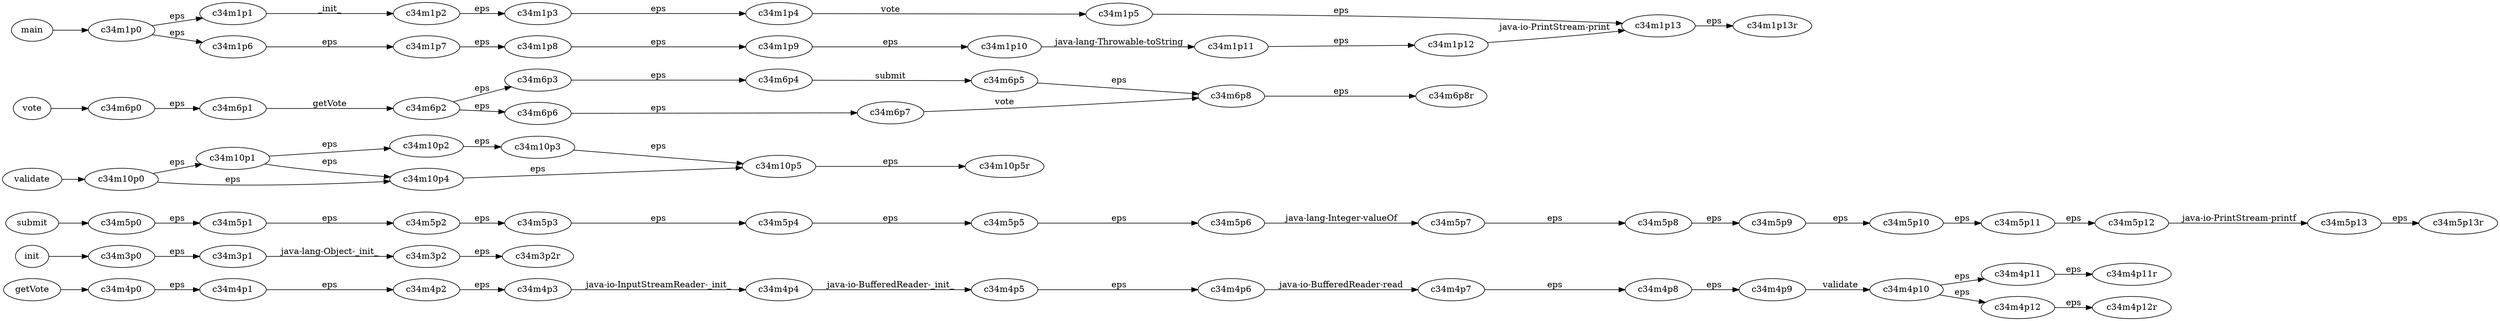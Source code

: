 digraph finite_state_machine {
	rankdir=LR;
	getVote ->  c34m4p0;
	c34m4p0 -> c34m4p1 [ label = "eps"];
	c34m4p1 -> c34m4p2 [ label = "eps"];
	c34m4p2 -> c34m4p3 [ label = "eps"];
	c34m4p3 -> c34m4p4 [ label = "java-io-InputStreamReader-_init_"];
	c34m4p4 -> c34m4p5 [ label = "java-io-BufferedReader-_init_"];
	c34m4p5 -> c34m4p6 [ label = "eps"];
	c34m4p6 -> c34m4p7 [ label = "java-io-BufferedReader-read"];
	c34m4p7 -> c34m4p8 [ label = "eps"];
	c34m4p8 -> c34m4p9 [ label = "eps"];
	c34m4p9 -> c34m4p10 [ label = "validate"];
	c34m4p10 -> c34m4p11 [ label = "eps"];
	c34m4p10 -> c34m4p12 [ label = "eps"];
	c34m4p11 -> c34m4p11r [ label = "eps"];
	c34m4p12 -> c34m4p12r [ label = "eps"];
	init ->  c34m3p0;
	c34m3p0 -> c34m3p1 [ label = "eps"];
	c34m3p1 -> c34m3p2 [ label = "java-lang-Object-_init_"];
	c34m3p2 -> c34m3p2r [ label = "eps"];
	submit ->  c34m5p0;
	c34m5p0 -> c34m5p1 [ label = "eps"];
	c34m5p1 -> c34m5p2 [ label = "eps"];
	c34m5p2 -> c34m5p3 [ label = "eps"];
	c34m5p3 -> c34m5p4 [ label = "eps"];
	c34m5p4 -> c34m5p5 [ label = "eps"];
	c34m5p5 -> c34m5p6 [ label = "eps"];
	c34m5p6 -> c34m5p7 [ label = "java-lang-Integer-valueOf"];
	c34m5p7 -> c34m5p8 [ label = "eps"];
	c34m5p8 -> c34m5p9 [ label = "eps"];
	c34m5p9 -> c34m5p10 [ label = "eps"];
	c34m5p10 -> c34m5p11 [ label = "eps"];
	c34m5p11 -> c34m5p12 [ label = "eps"];
	c34m5p12 -> c34m5p13 [ label = "java-io-PrintStream-printf"];
	c34m5p13 -> c34m5p13r [ label = "eps"];
	validate ->  c34m10p0;
	c34m10p0 -> c34m10p1 [ label = "eps"];
	c34m10p0 -> c34m10p4 [ label = "eps"];
	c34m10p1 -> c34m10p2 [ label = "eps"];
	c34m10p1 -> c34m10p4 [ label = "eps"];
	c34m10p2 -> c34m10p3 [ label = "eps"];
	c34m10p3 -> c34m10p5 [ label = "eps"];
	c34m10p4 -> c34m10p5 [ label = "eps"];
	c34m10p5 -> c34m10p5r [ label = "eps"];
	vote ->  c34m6p0;
	c34m6p0 -> c34m6p1 [ label = "eps"];
	c34m6p1 -> c34m6p2 [ label = "getVote"];
	c34m6p2 -> c34m6p3 [ label = "eps"];
	c34m6p2 -> c34m6p6 [ label = "eps"];
	c34m6p3 -> c34m6p4 [ label = "eps"];
	c34m6p4 -> c34m6p5 [ label = "submit"];
	c34m6p5 -> c34m6p8 [ label = "eps"];
	c34m6p6 -> c34m6p7 [ label = "eps"];
	c34m6p7 -> c34m6p8 [ label = "vote"];
	c34m6p8 -> c34m6p8r [ label = "eps"];
	main ->  c34m1p0;
	c34m1p0 -> c34m1p1 [ label = "eps"];
	c34m1p1 -> c34m1p2 [ label = "_init_"];
	c34m1p2 -> c34m1p3 [ label = "eps"];
	c34m1p3 -> c34m1p4 [ label = "eps"];
	c34m1p4 -> c34m1p5 [ label = "vote"];
	c34m1p5 -> c34m1p13 [ label = "eps"];
	c34m1p6 -> c34m1p7 [ label = "eps"];
	c34m1p7 -> c34m1p8 [ label = "eps"];
	c34m1p8 -> c34m1p9 [ label = "eps"];
	c34m1p9 -> c34m1p10 [ label = "eps"];
	c34m1p10 -> c34m1p11 [ label = "java-lang-Throwable-toString"];
	c34m1p11 -> c34m1p12 [ label = "eps"];
	c34m1p12 -> c34m1p13 [ label = "java-io-PrintStream-print"];
	c34m1p13 -> c34m1p13r [ label = "eps"];
	c34m1p0 -> c34m1p6 [ label = "eps"];
}